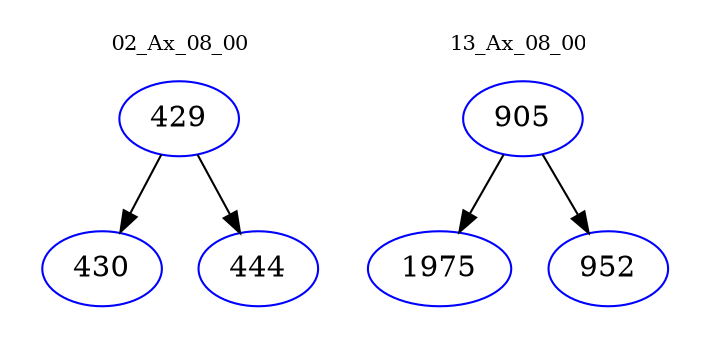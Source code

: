 digraph{
subgraph cluster_0 {
color = white
label = "02_Ax_08_00";
fontsize=10;
T0_429 [label="429", color="blue"]
T0_429 -> T0_430 [color="black"]
T0_430 [label="430", color="blue"]
T0_429 -> T0_444 [color="black"]
T0_444 [label="444", color="blue"]
}
subgraph cluster_1 {
color = white
label = "13_Ax_08_00";
fontsize=10;
T1_905 [label="905", color="blue"]
T1_905 -> T1_1975 [color="black"]
T1_1975 [label="1975", color="blue"]
T1_905 -> T1_952 [color="black"]
T1_952 [label="952", color="blue"]
}
}

